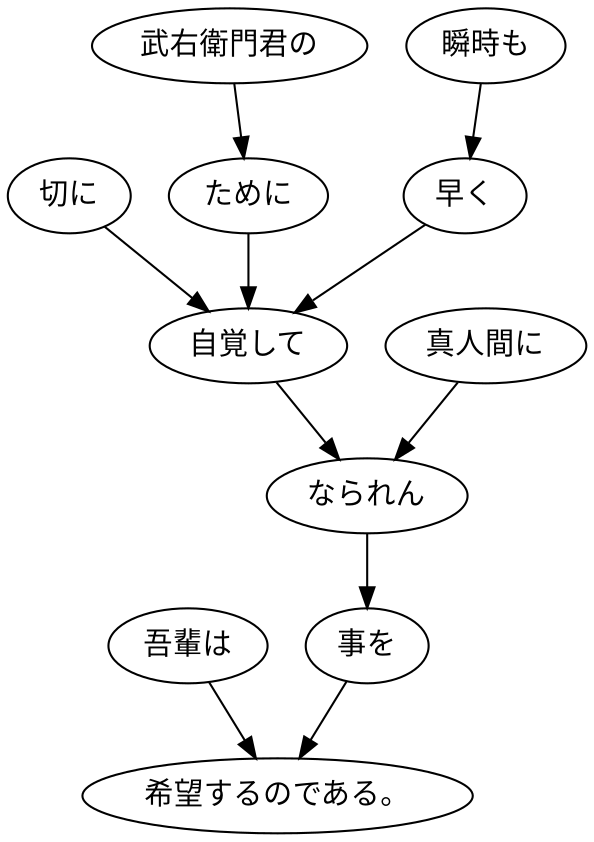digraph graph7410 {
	node0 [label="吾輩は"];
	node1 [label="切に"];
	node2 [label="武右衛門君の"];
	node3 [label="ために"];
	node4 [label="瞬時も"];
	node5 [label="早く"];
	node6 [label="自覚して"];
	node7 [label="真人間に"];
	node8 [label="なられん"];
	node9 [label="事を"];
	node10 [label="希望するのである。"];
	node0 -> node10;
	node1 -> node6;
	node2 -> node3;
	node3 -> node6;
	node4 -> node5;
	node5 -> node6;
	node6 -> node8;
	node7 -> node8;
	node8 -> node9;
	node9 -> node10;
}
